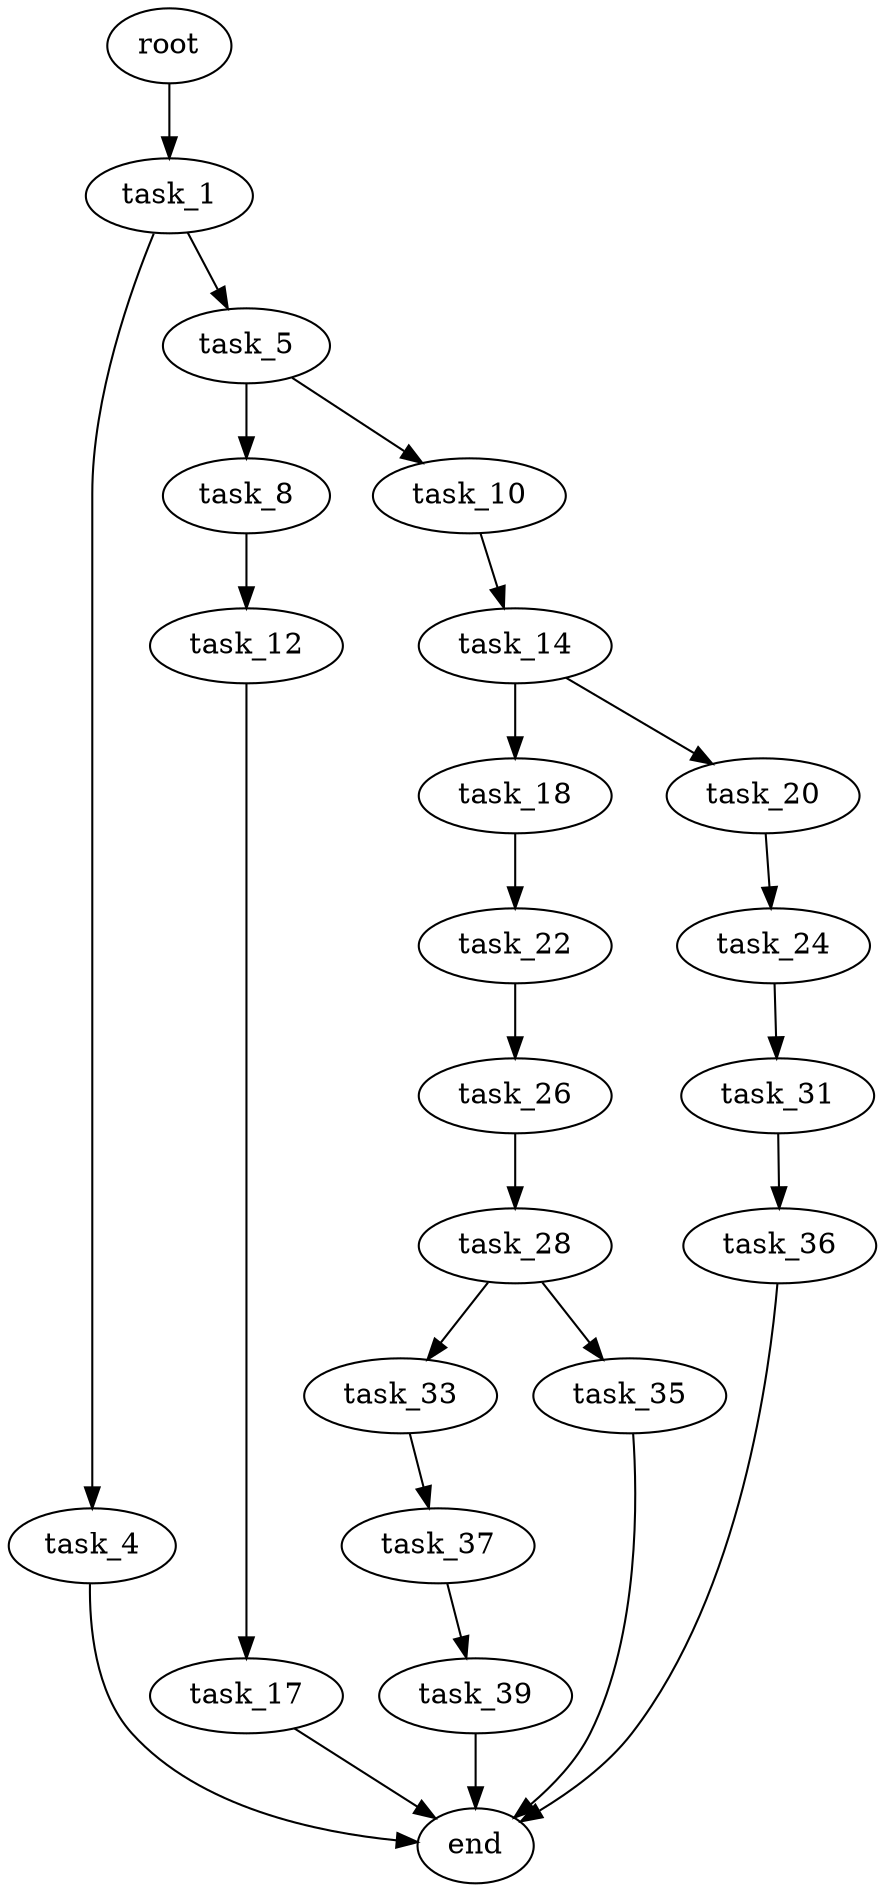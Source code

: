 digraph G {
  root [size="0.000000"];
  task_1 [size="10869284140.000000"];
  task_4 [size="10993804932.000000"];
  task_5 [size="782757789696.000000"];
  task_8 [size="16656236302.000000"];
  task_10 [size="1697148937.000000"];
  task_12 [size="407804270826.000000"];
  task_14 [size="26765464264.000000"];
  task_17 [size="210540187516.000000"];
  task_18 [size="782757789696.000000"];
  task_20 [size="231928233984.000000"];
  task_22 [size="232667749996.000000"];
  task_24 [size="134217728000.000000"];
  task_26 [size="8646293156.000000"];
  task_28 [size="1701879553.000000"];
  task_31 [size="1073741824000.000000"];
  task_33 [size="134217728000.000000"];
  task_35 [size="100255863828.000000"];
  task_36 [size="48633121736.000000"];
  task_37 [size="549755813888.000000"];
  task_39 [size="28330425558.000000"];
  end [size="0.000000"];

  root -> task_1 [size="1.000000"];
  task_1 -> task_4 [size="411041792.000000"];
  task_1 -> task_5 [size="411041792.000000"];
  task_4 -> end [size="1.000000"];
  task_5 -> task_8 [size="679477248.000000"];
  task_5 -> task_10 [size="679477248.000000"];
  task_8 -> task_12 [size="411041792.000000"];
  task_10 -> task_14 [size="75497472.000000"];
  task_12 -> task_17 [size="301989888.000000"];
  task_14 -> task_18 [size="536870912.000000"];
  task_14 -> task_20 [size="536870912.000000"];
  task_17 -> end [size="1.000000"];
  task_18 -> task_22 [size="679477248.000000"];
  task_20 -> task_24 [size="301989888.000000"];
  task_22 -> task_26 [size="301989888.000000"];
  task_24 -> task_31 [size="209715200.000000"];
  task_26 -> task_28 [size="209715200.000000"];
  task_28 -> task_33 [size="209715200.000000"];
  task_28 -> task_35 [size="209715200.000000"];
  task_31 -> task_36 [size="838860800.000000"];
  task_33 -> task_37 [size="209715200.000000"];
  task_35 -> end [size="1.000000"];
  task_36 -> end [size="1.000000"];
  task_37 -> task_39 [size="536870912.000000"];
  task_39 -> end [size="1.000000"];
}
